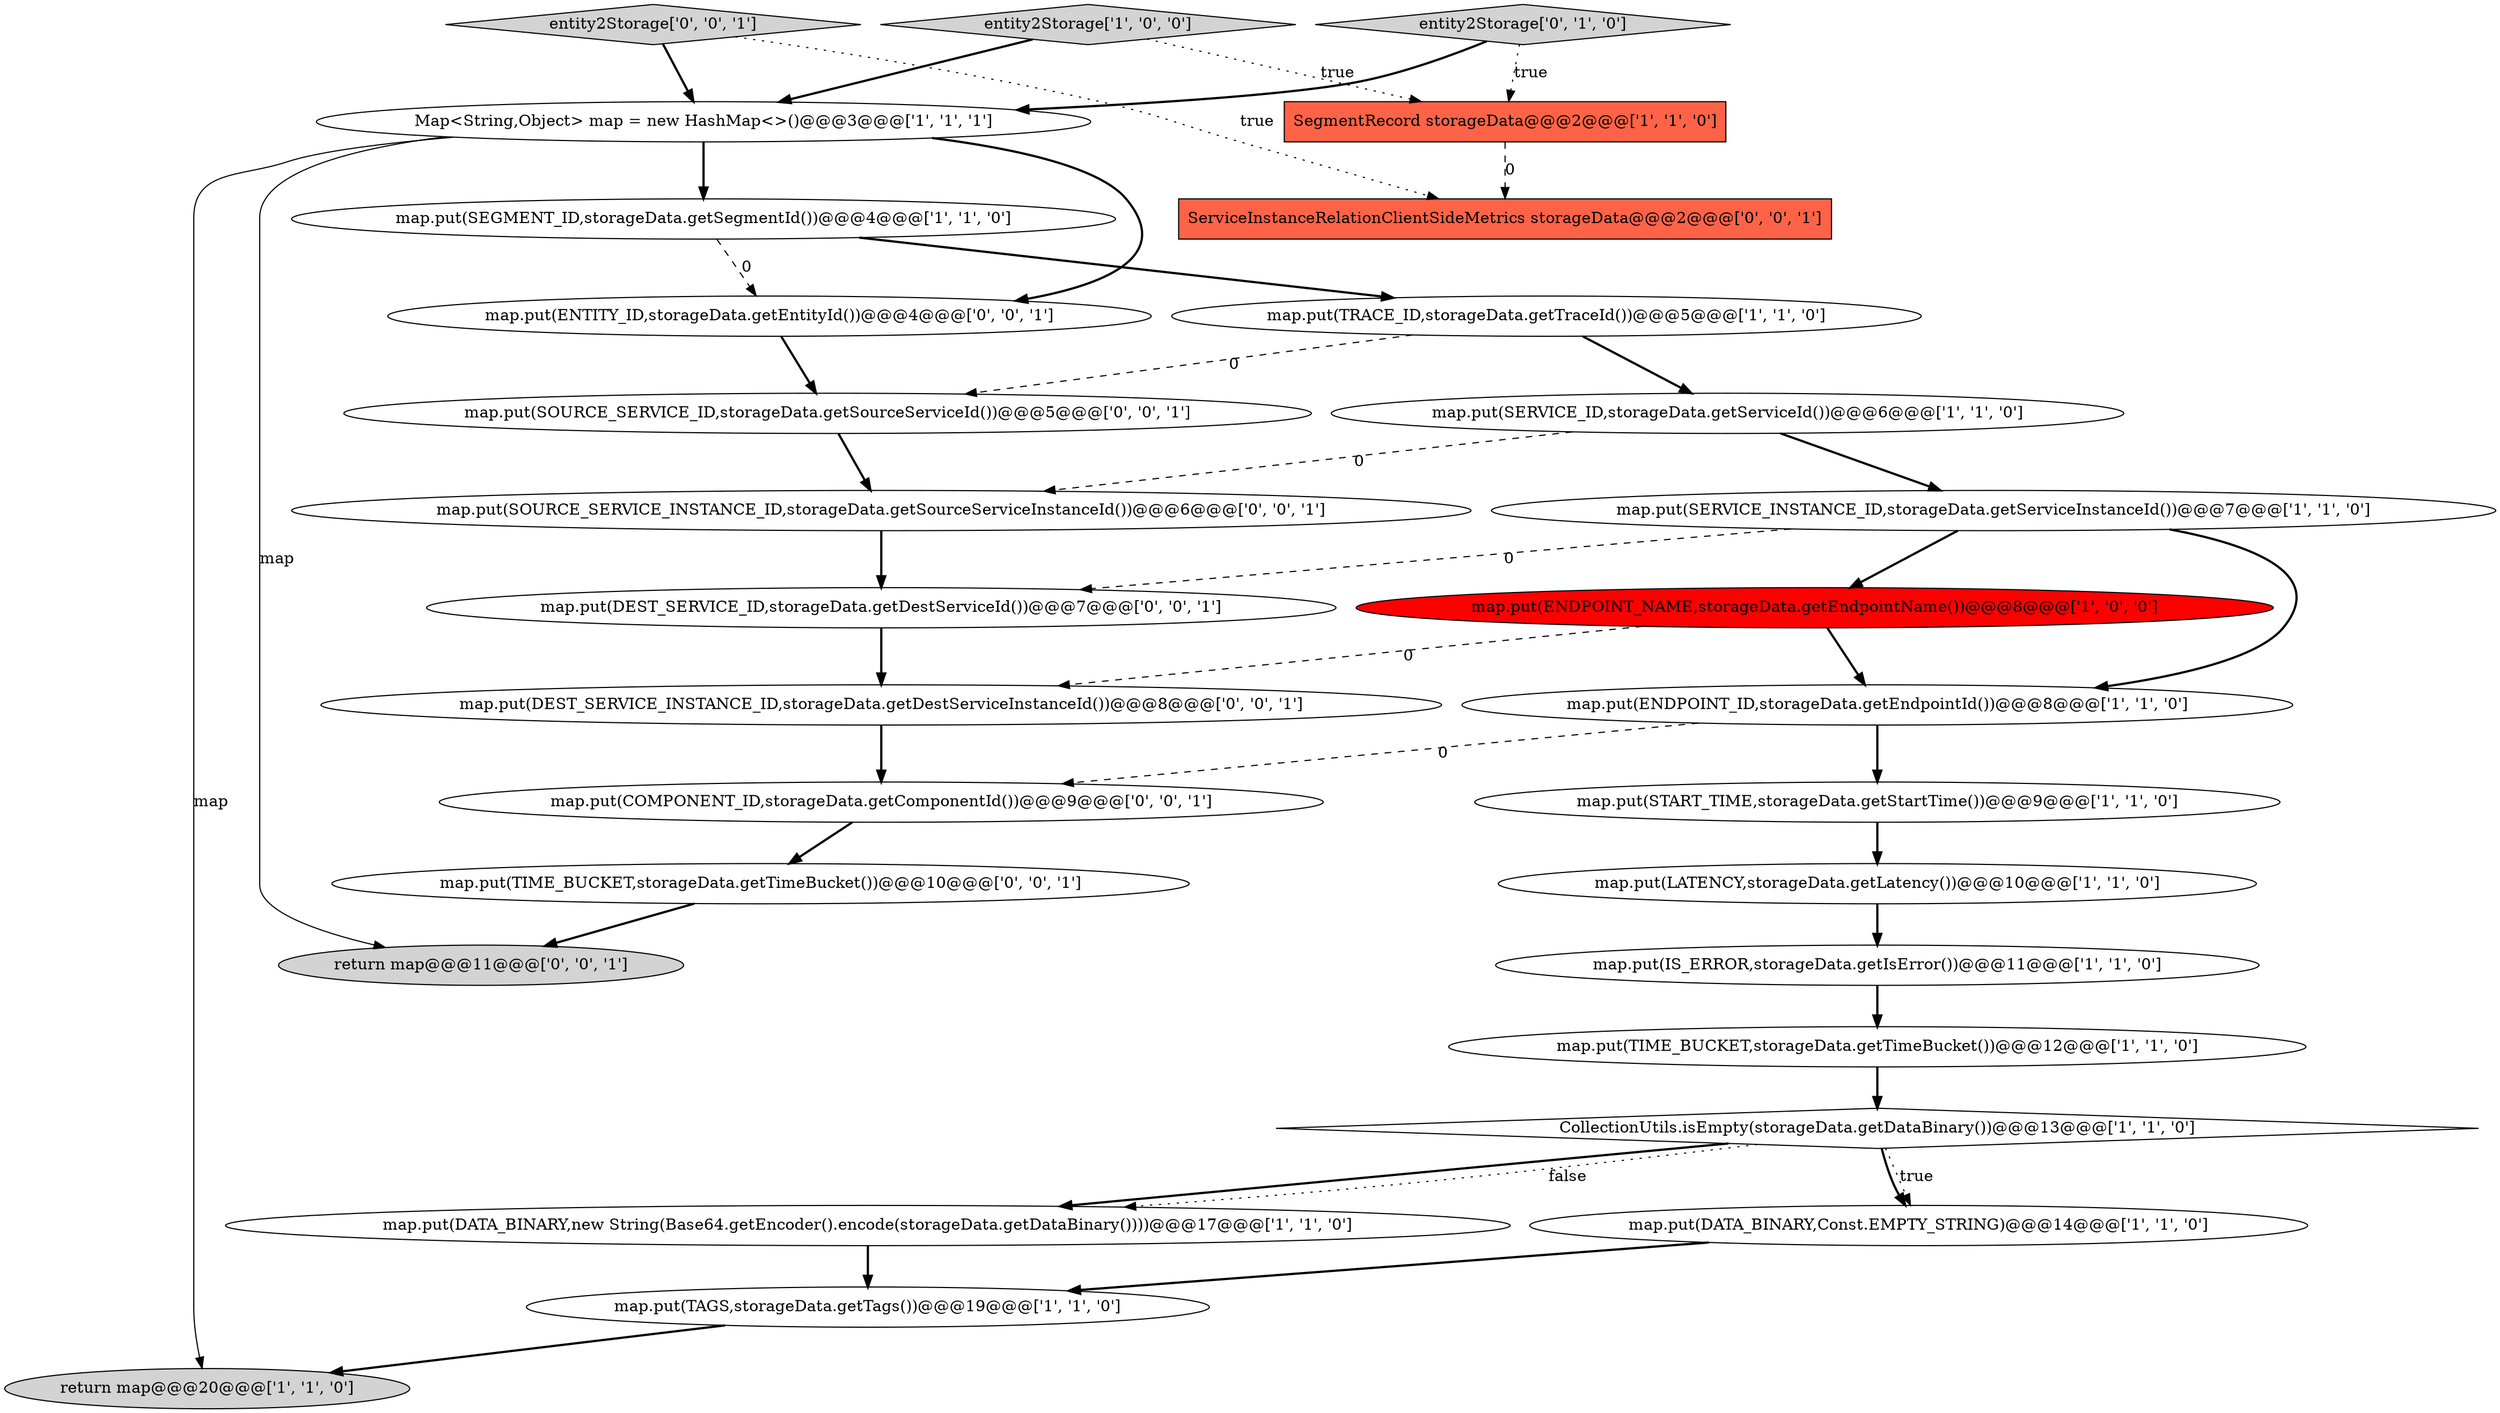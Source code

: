 digraph {
0 [style = filled, label = "map.put(DATA_BINARY,new String(Base64.getEncoder().encode(storageData.getDataBinary())))@@@17@@@['1', '1', '0']", fillcolor = white, shape = ellipse image = "AAA0AAABBB1BBB"];
19 [style = filled, label = "map.put(ENTITY_ID,storageData.getEntityId())@@@4@@@['0', '0', '1']", fillcolor = white, shape = ellipse image = "AAA0AAABBB3BBB"];
25 [style = filled, label = "map.put(SOURCE_SERVICE_INSTANCE_ID,storageData.getSourceServiceInstanceId())@@@6@@@['0', '0', '1']", fillcolor = white, shape = ellipse image = "AAA0AAABBB3BBB"];
12 [style = filled, label = "map.put(TIME_BUCKET,storageData.getTimeBucket())@@@12@@@['1', '1', '0']", fillcolor = white, shape = ellipse image = "AAA0AAABBB1BBB"];
2 [style = filled, label = "map.put(START_TIME,storageData.getStartTime())@@@9@@@['1', '1', '0']", fillcolor = white, shape = ellipse image = "AAA0AAABBB1BBB"];
22 [style = filled, label = "ServiceInstanceRelationClientSideMetrics storageData@@@2@@@['0', '0', '1']", fillcolor = tomato, shape = box image = "AAA0AAABBB3BBB"];
1 [style = filled, label = "CollectionUtils.isEmpty(storageData.getDataBinary())@@@13@@@['1', '1', '0']", fillcolor = white, shape = diamond image = "AAA0AAABBB1BBB"];
17 [style = filled, label = "return map@@@20@@@['1', '1', '0']", fillcolor = lightgray, shape = ellipse image = "AAA0AAABBB1BBB"];
20 [style = filled, label = "map.put(DEST_SERVICE_INSTANCE_ID,storageData.getDestServiceInstanceId())@@@8@@@['0', '0', '1']", fillcolor = white, shape = ellipse image = "AAA0AAABBB3BBB"];
28 [style = filled, label = "map.put(TIME_BUCKET,storageData.getTimeBucket())@@@10@@@['0', '0', '1']", fillcolor = white, shape = ellipse image = "AAA0AAABBB3BBB"];
21 [style = filled, label = "entity2Storage['0', '0', '1']", fillcolor = lightgray, shape = diamond image = "AAA0AAABBB3BBB"];
8 [style = filled, label = "map.put(DATA_BINARY,Const.EMPTY_STRING)@@@14@@@['1', '1', '0']", fillcolor = white, shape = ellipse image = "AAA0AAABBB1BBB"];
23 [style = filled, label = "return map@@@11@@@['0', '0', '1']", fillcolor = lightgray, shape = ellipse image = "AAA0AAABBB3BBB"];
5 [style = filled, label = "map.put(TAGS,storageData.getTags())@@@19@@@['1', '1', '0']", fillcolor = white, shape = ellipse image = "AAA0AAABBB1BBB"];
14 [style = filled, label = "map.put(ENDPOINT_ID,storageData.getEndpointId())@@@8@@@['1', '1', '0']", fillcolor = white, shape = ellipse image = "AAA0AAABBB1BBB"];
10 [style = filled, label = "map.put(LATENCY,storageData.getLatency())@@@10@@@['1', '1', '0']", fillcolor = white, shape = ellipse image = "AAA0AAABBB1BBB"];
24 [style = filled, label = "map.put(COMPONENT_ID,storageData.getComponentId())@@@9@@@['0', '0', '1']", fillcolor = white, shape = ellipse image = "AAA0AAABBB3BBB"];
3 [style = filled, label = "SegmentRecord storageData@@@2@@@['1', '1', '0']", fillcolor = tomato, shape = box image = "AAA0AAABBB1BBB"];
15 [style = filled, label = "map.put(IS_ERROR,storageData.getIsError())@@@11@@@['1', '1', '0']", fillcolor = white, shape = ellipse image = "AAA0AAABBB1BBB"];
4 [style = filled, label = "map.put(ENDPOINT_NAME,storageData.getEndpointName())@@@8@@@['1', '0', '0']", fillcolor = red, shape = ellipse image = "AAA1AAABBB1BBB"];
16 [style = filled, label = "map.put(SEGMENT_ID,storageData.getSegmentId())@@@4@@@['1', '1', '0']", fillcolor = white, shape = ellipse image = "AAA0AAABBB1BBB"];
7 [style = filled, label = "entity2Storage['1', '0', '0']", fillcolor = lightgray, shape = diamond image = "AAA0AAABBB1BBB"];
13 [style = filled, label = "map.put(SERVICE_ID,storageData.getServiceId())@@@6@@@['1', '1', '0']", fillcolor = white, shape = ellipse image = "AAA0AAABBB1BBB"];
11 [style = filled, label = "map.put(SERVICE_INSTANCE_ID,storageData.getServiceInstanceId())@@@7@@@['1', '1', '0']", fillcolor = white, shape = ellipse image = "AAA0AAABBB1BBB"];
18 [style = filled, label = "entity2Storage['0', '1', '0']", fillcolor = lightgray, shape = diamond image = "AAA0AAABBB2BBB"];
27 [style = filled, label = "map.put(SOURCE_SERVICE_ID,storageData.getSourceServiceId())@@@5@@@['0', '0', '1']", fillcolor = white, shape = ellipse image = "AAA0AAABBB3BBB"];
9 [style = filled, label = "Map<String,Object> map = new HashMap<>()@@@3@@@['1', '1', '1']", fillcolor = white, shape = ellipse image = "AAA0AAABBB1BBB"];
6 [style = filled, label = "map.put(TRACE_ID,storageData.getTraceId())@@@5@@@['1', '1', '0']", fillcolor = white, shape = ellipse image = "AAA0AAABBB1BBB"];
26 [style = filled, label = "map.put(DEST_SERVICE_ID,storageData.getDestServiceId())@@@7@@@['0', '0', '1']", fillcolor = white, shape = ellipse image = "AAA0AAABBB3BBB"];
14->24 [style = dashed, label="0"];
9->23 [style = solid, label="map"];
24->28 [style = bold, label=""];
4->14 [style = bold, label=""];
1->8 [style = bold, label=""];
10->15 [style = bold, label=""];
11->14 [style = bold, label=""];
16->19 [style = dashed, label="0"];
16->6 [style = bold, label=""];
11->4 [style = bold, label=""];
11->26 [style = dashed, label="0"];
21->22 [style = dotted, label="true"];
3->22 [style = dashed, label="0"];
1->0 [style = bold, label=""];
13->25 [style = dashed, label="0"];
2->10 [style = bold, label=""];
12->1 [style = bold, label=""];
5->17 [style = bold, label=""];
13->11 [style = bold, label=""];
9->16 [style = bold, label=""];
7->9 [style = bold, label=""];
21->9 [style = bold, label=""];
8->5 [style = bold, label=""];
7->3 [style = dotted, label="true"];
28->23 [style = bold, label=""];
6->27 [style = dashed, label="0"];
4->20 [style = dashed, label="0"];
19->27 [style = bold, label=""];
6->13 [style = bold, label=""];
18->3 [style = dotted, label="true"];
25->26 [style = bold, label=""];
18->9 [style = bold, label=""];
1->8 [style = dotted, label="true"];
9->19 [style = bold, label=""];
14->2 [style = bold, label=""];
15->12 [style = bold, label=""];
20->24 [style = bold, label=""];
27->25 [style = bold, label=""];
1->0 [style = dotted, label="false"];
26->20 [style = bold, label=""];
0->5 [style = bold, label=""];
9->17 [style = solid, label="map"];
}
